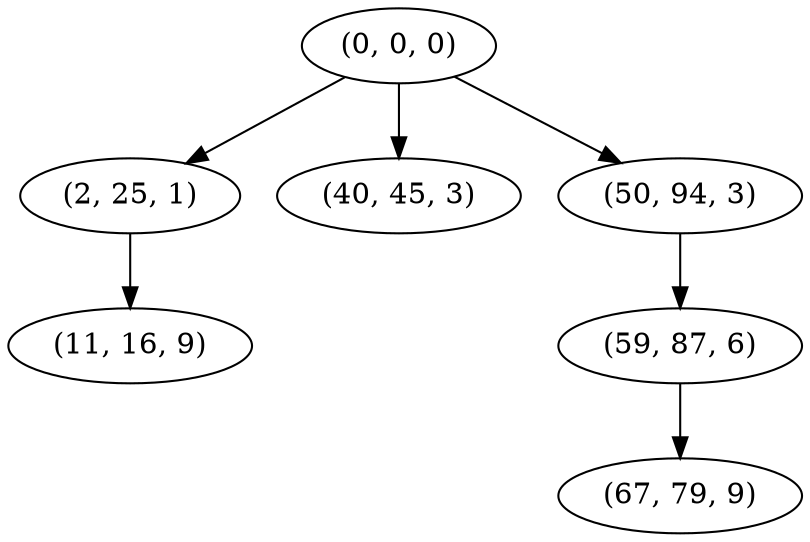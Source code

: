digraph tree {
    "(0, 0, 0)";
    "(2, 25, 1)";
    "(11, 16, 9)";
    "(40, 45, 3)";
    "(50, 94, 3)";
    "(59, 87, 6)";
    "(67, 79, 9)";
    "(0, 0, 0)" -> "(2, 25, 1)";
    "(0, 0, 0)" -> "(40, 45, 3)";
    "(0, 0, 0)" -> "(50, 94, 3)";
    "(2, 25, 1)" -> "(11, 16, 9)";
    "(50, 94, 3)" -> "(59, 87, 6)";
    "(59, 87, 6)" -> "(67, 79, 9)";
}
